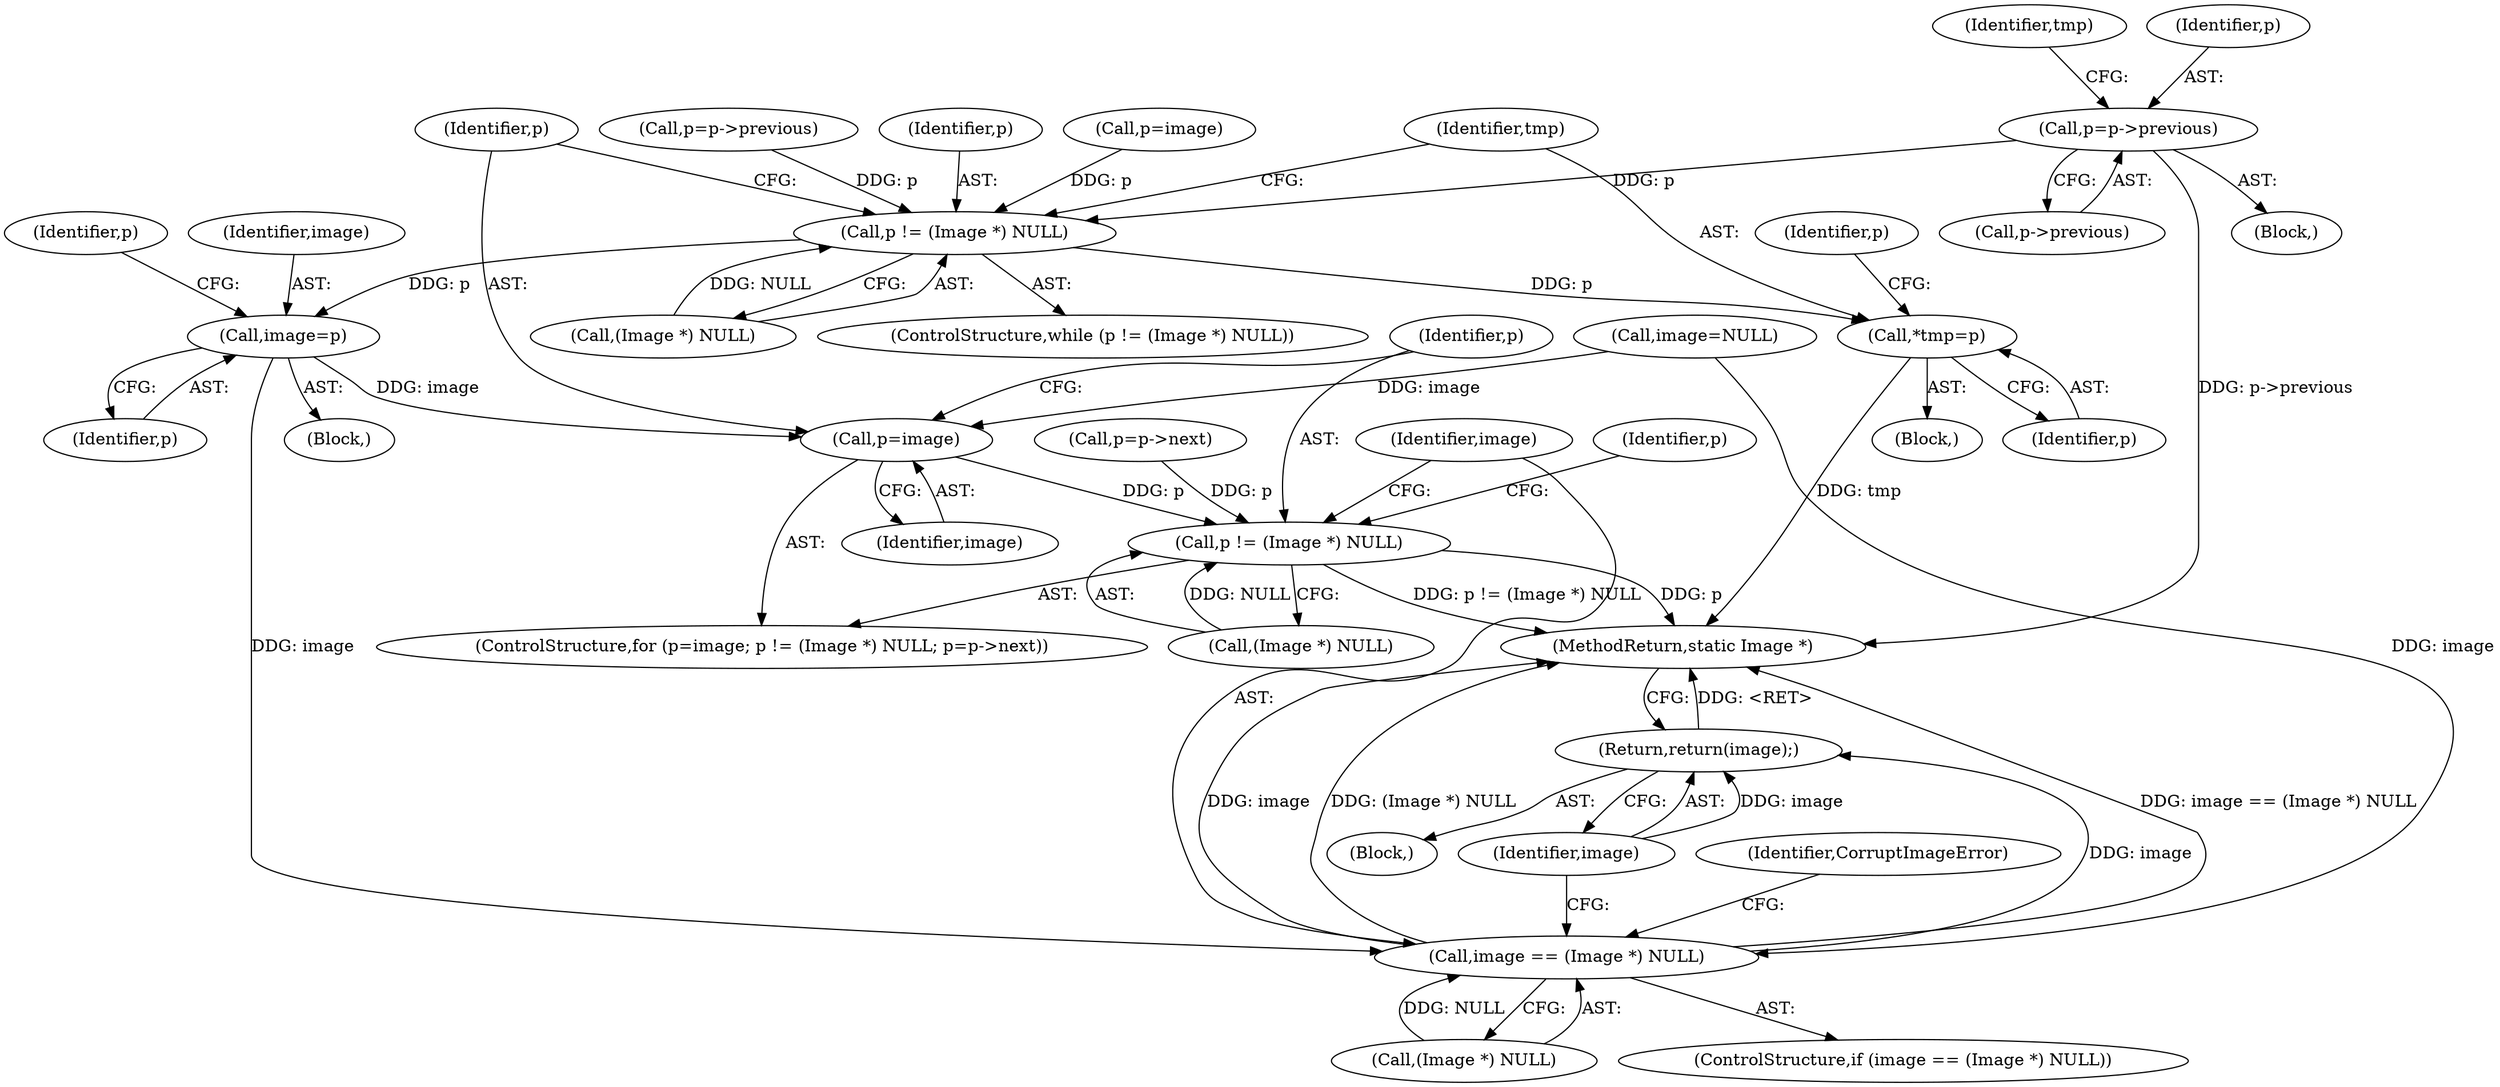 digraph "0_ImageMagick_fc43974d34318c834fbf78570ca1a3764ed8c7d7@pointer" {
"1001877" [label="(Call,p=p->previous)"];
"1001854" [label="(Call,p != (Image *) NULL)"];
"1001861" [label="(Call,*tmp=p)"];
"1001887" [label="(Call,image=p)"];
"1001896" [label="(Call,p=image)"];
"1001899" [label="(Call,p != (Image *) NULL)"];
"1001918" [label="(Call,image == (Image *) NULL)"];
"1001926" [label="(Return,return(image);)"];
"1001890" [label="(Call,p=p->previous)"];
"1001886" [label="(Block,)"];
"1001901" [label="(Call,(Image *) NULL)"];
"1001899" [label="(Call,p != (Image *) NULL)"];
"1001897" [label="(Identifier,p)"];
"1001895" [label="(ControlStructure,for (p=image; p != (Image *) NULL; p=p->next))"];
"1001853" [label="(ControlStructure,while (p != (Image *) NULL))"];
"1001888" [label="(Identifier,image)"];
"1001920" [label="(Call,(Image *) NULL)"];
"1001926" [label="(Return,return(image);)"];
"1000141" [label="(Block,)"];
"1001876" [label="(Block,)"];
"1001877" [label="(Call,p=p->previous)"];
"1001862" [label="(Identifier,tmp)"];
"1001861" [label="(Call,*tmp=p)"];
"1001918" [label="(Call,image == (Image *) NULL)"];
"1001928" [label="(MethodReturn,static Image *)"];
"1001927" [label="(Identifier,image)"];
"1001887" [label="(Call,image=p)"];
"1001898" [label="(Identifier,image)"];
"1001863" [label="(Identifier,p)"];
"1001891" [label="(Identifier,p)"];
"1001856" [label="(Call,(Image *) NULL)"];
"1001854" [label="(Call,p != (Image *) NULL)"];
"1001911" [label="(Identifier,p)"];
"1001917" [label="(ControlStructure,if (image == (Image *) NULL))"];
"1001904" [label="(Call,p=p->next)"];
"1001859" [label="(Block,)"];
"1001868" [label="(Identifier,p)"];
"1001884" [label="(Identifier,tmp)"];
"1001896" [label="(Call,p=image)"];
"1001855" [label="(Identifier,p)"];
"1001889" [label="(Identifier,p)"];
"1001878" [label="(Identifier,p)"];
"1001879" [label="(Call,p->previous)"];
"1001847" [label="(Call,p=image)"];
"1001924" [label="(Identifier,CorruptImageError)"];
"1001850" [label="(Call,image=NULL)"];
"1001919" [label="(Identifier,image)"];
"1001900" [label="(Identifier,p)"];
"1001877" -> "1001876"  [label="AST: "];
"1001877" -> "1001879"  [label="CFG: "];
"1001878" -> "1001877"  [label="AST: "];
"1001879" -> "1001877"  [label="AST: "];
"1001884" -> "1001877"  [label="CFG: "];
"1001877" -> "1001928"  [label="DDG: p->previous"];
"1001877" -> "1001854"  [label="DDG: p"];
"1001854" -> "1001853"  [label="AST: "];
"1001854" -> "1001856"  [label="CFG: "];
"1001855" -> "1001854"  [label="AST: "];
"1001856" -> "1001854"  [label="AST: "];
"1001862" -> "1001854"  [label="CFG: "];
"1001897" -> "1001854"  [label="CFG: "];
"1001847" -> "1001854"  [label="DDG: p"];
"1001890" -> "1001854"  [label="DDG: p"];
"1001856" -> "1001854"  [label="DDG: NULL"];
"1001854" -> "1001861"  [label="DDG: p"];
"1001854" -> "1001887"  [label="DDG: p"];
"1001861" -> "1001859"  [label="AST: "];
"1001861" -> "1001863"  [label="CFG: "];
"1001862" -> "1001861"  [label="AST: "];
"1001863" -> "1001861"  [label="AST: "];
"1001868" -> "1001861"  [label="CFG: "];
"1001861" -> "1001928"  [label="DDG: tmp"];
"1001887" -> "1001886"  [label="AST: "];
"1001887" -> "1001889"  [label="CFG: "];
"1001888" -> "1001887"  [label="AST: "];
"1001889" -> "1001887"  [label="AST: "];
"1001891" -> "1001887"  [label="CFG: "];
"1001887" -> "1001896"  [label="DDG: image"];
"1001887" -> "1001918"  [label="DDG: image"];
"1001896" -> "1001895"  [label="AST: "];
"1001896" -> "1001898"  [label="CFG: "];
"1001897" -> "1001896"  [label="AST: "];
"1001898" -> "1001896"  [label="AST: "];
"1001900" -> "1001896"  [label="CFG: "];
"1001850" -> "1001896"  [label="DDG: image"];
"1001896" -> "1001899"  [label="DDG: p"];
"1001899" -> "1001895"  [label="AST: "];
"1001899" -> "1001901"  [label="CFG: "];
"1001900" -> "1001899"  [label="AST: "];
"1001901" -> "1001899"  [label="AST: "];
"1001911" -> "1001899"  [label="CFG: "];
"1001919" -> "1001899"  [label="CFG: "];
"1001899" -> "1001928"  [label="DDG: p != (Image *) NULL"];
"1001899" -> "1001928"  [label="DDG: p"];
"1001904" -> "1001899"  [label="DDG: p"];
"1001901" -> "1001899"  [label="DDG: NULL"];
"1001918" -> "1001917"  [label="AST: "];
"1001918" -> "1001920"  [label="CFG: "];
"1001919" -> "1001918"  [label="AST: "];
"1001920" -> "1001918"  [label="AST: "];
"1001924" -> "1001918"  [label="CFG: "];
"1001927" -> "1001918"  [label="CFG: "];
"1001918" -> "1001928"  [label="DDG: image == (Image *) NULL"];
"1001918" -> "1001928"  [label="DDG: image"];
"1001918" -> "1001928"  [label="DDG: (Image *) NULL"];
"1001850" -> "1001918"  [label="DDG: image"];
"1001920" -> "1001918"  [label="DDG: NULL"];
"1001918" -> "1001926"  [label="DDG: image"];
"1001926" -> "1000141"  [label="AST: "];
"1001926" -> "1001927"  [label="CFG: "];
"1001927" -> "1001926"  [label="AST: "];
"1001928" -> "1001926"  [label="CFG: "];
"1001926" -> "1001928"  [label="DDG: <RET>"];
"1001927" -> "1001926"  [label="DDG: image"];
}
